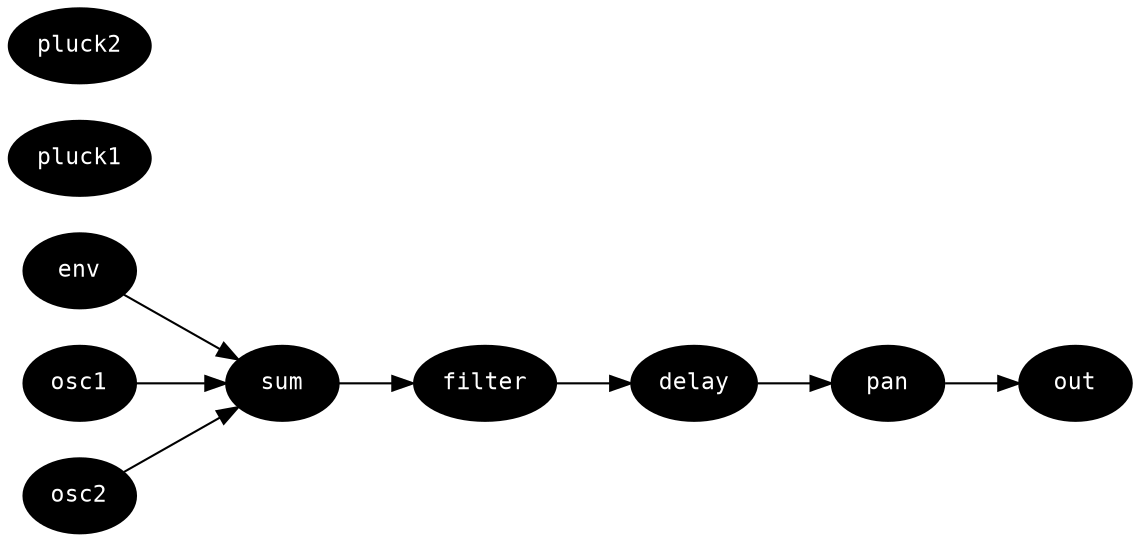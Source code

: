 
digraph g {
  node[color="black",style="filled",fontname="Inconsolata",fontcolor="white",fontsize=11];
  edge[fontname="Inconsolata",fontsize=9];
  rankdir=LR;

  env;
  osc1;
  osc2;
  pluck1;
  pluck2;
  sum;
  filter;
  delay;
  pan;
  out;
  
  osc1 -> sum;
  osc2 -> sum;
  env -> sum;

  sum -> filter;
  filter -> delay;
  delay -> pan -> out;
  
  
}
